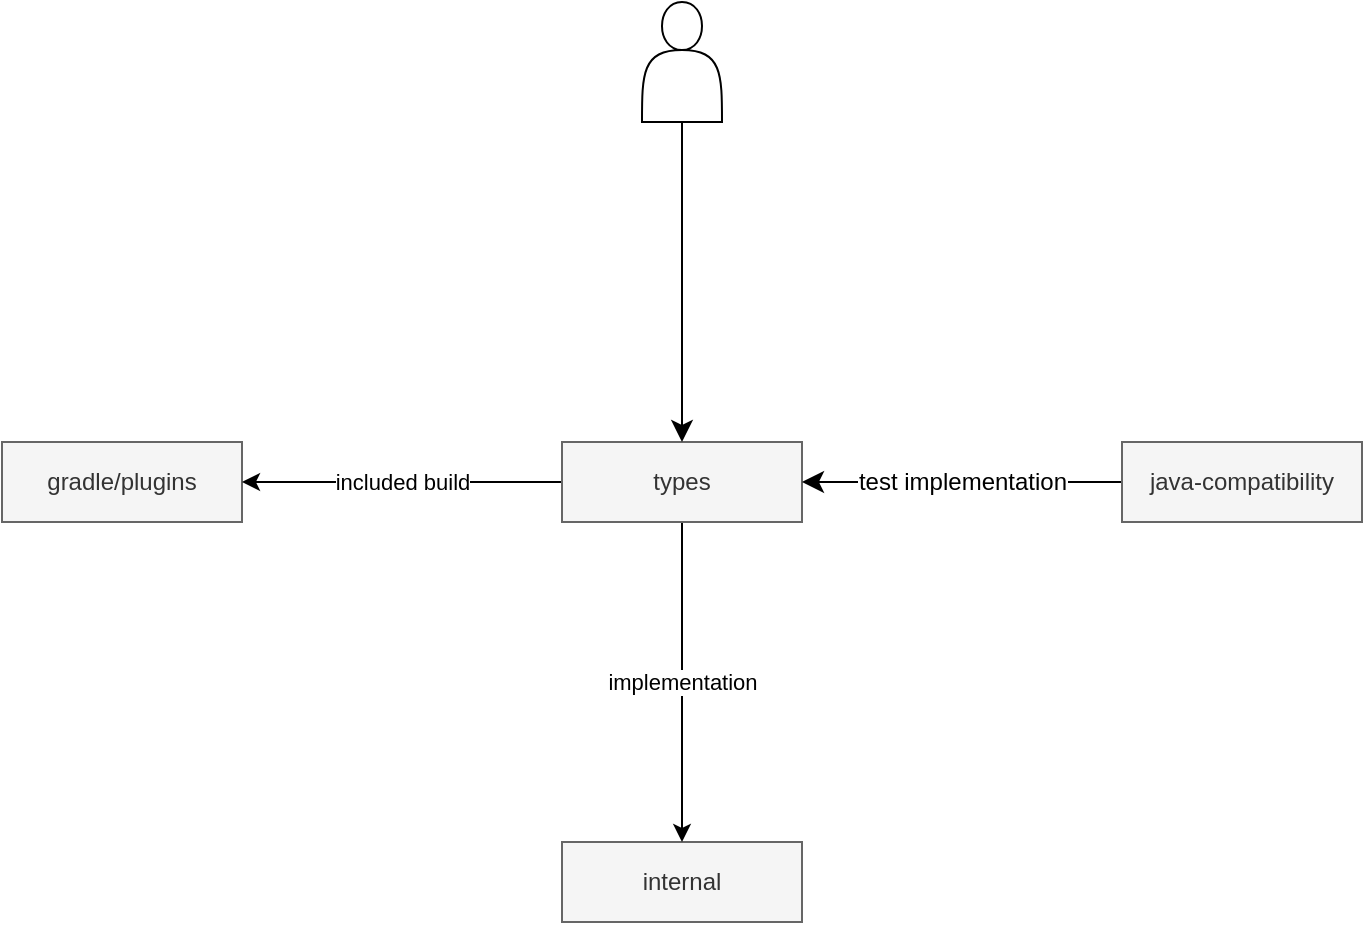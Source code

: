 <mxfile version="22.1.2" type="device" pages="4">
  <diagram name="Modules" id="JzJumpAzIFgfKIvPt0l8">
    <mxGraphModel dx="1026" dy="708" grid="1" gridSize="10" guides="1" tooltips="1" connect="1" arrows="1" fold="1" page="1" pageScale="1" pageWidth="1169" pageHeight="827" math="0" shadow="0">
      <root>
        <mxCell id="ITFUDiihViseG53BL7jd-0" />
        <mxCell id="ITFUDiihViseG53BL7jd-1" parent="ITFUDiihViseG53BL7jd-0" />
        <mxCell id="ct-8B4iuhP-Kxiv44obv-0" value="gradle/plugins" style="rounded=0;whiteSpace=wrap;html=1;fillColor=#f5f5f5;fontColor=#333333;strokeColor=#666666;" parent="ITFUDiihViseG53BL7jd-1" vertex="1">
          <mxGeometry x="160" y="320" width="120" height="40" as="geometry" />
        </mxCell>
        <mxCell id="pfsJa-0N5m8jaEWDWGbK-0" value="included build" style="rounded=0;orthogonalLoop=1;jettySize=auto;html=1;" parent="ITFUDiihViseG53BL7jd-1" source="dYRQPacdvhrbfouNJN4h-2" target="ct-8B4iuhP-Kxiv44obv-0" edge="1">
          <mxGeometry relative="1" as="geometry" />
        </mxCell>
        <mxCell id="pfsJa-0N5m8jaEWDWGbK-1" value="internal" style="rounded=0;whiteSpace=wrap;html=1;fillColor=#f5f5f5;fontColor=#333333;strokeColor=#666666;" parent="ITFUDiihViseG53BL7jd-1" vertex="1">
          <mxGeometry x="440" y="520" width="120" height="40" as="geometry" />
        </mxCell>
        <mxCell id="V6_7ll6TL55q-I8HMWWy-0" value="implementation" style="rounded=0;orthogonalLoop=1;jettySize=auto;html=1;" parent="ITFUDiihViseG53BL7jd-1" source="dYRQPacdvhrbfouNJN4h-2" target="pfsJa-0N5m8jaEWDWGbK-1" edge="1">
          <mxGeometry relative="1" as="geometry" />
        </mxCell>
        <mxCell id="dYRQPacdvhrbfouNJN4h-2" value="types" style="rounded=0;whiteSpace=wrap;html=1;fillColor=#f5f5f5;fontColor=#333333;strokeColor=#666666;" parent="ITFUDiihViseG53BL7jd-1" vertex="1">
          <mxGeometry x="440" y="320" width="120" height="40" as="geometry" />
        </mxCell>
        <mxCell id="gPDL6DXWVpyvgox3Lnd--2" style="edgeStyle=none;curved=1;rounded=0;orthogonalLoop=1;jettySize=auto;html=1;fontSize=12;startSize=8;endSize=8;" parent="ITFUDiihViseG53BL7jd-1" source="gPDL6DXWVpyvgox3Lnd--0" target="dYRQPacdvhrbfouNJN4h-2" edge="1">
          <mxGeometry relative="1" as="geometry" />
        </mxCell>
        <mxCell id="gPDL6DXWVpyvgox3Lnd--0" value="" style="shape=actor;whiteSpace=wrap;html=1;fontSize=16;" parent="ITFUDiihViseG53BL7jd-1" vertex="1">
          <mxGeometry x="480" y="100" width="40" height="60" as="geometry" />
        </mxCell>
        <mxCell id="gPDL6DXWVpyvgox3Lnd--5" value="test implementation" style="edgeStyle=none;curved=1;rounded=0;orthogonalLoop=1;jettySize=auto;html=1;fontSize=12;startSize=8;endSize=8;" parent="ITFUDiihViseG53BL7jd-1" source="gPDL6DXWVpyvgox3Lnd--4" target="dYRQPacdvhrbfouNJN4h-2" edge="1">
          <mxGeometry relative="1" as="geometry" />
        </mxCell>
        <mxCell id="gPDL6DXWVpyvgox3Lnd--4" value="java-compatibility" style="rounded=0;whiteSpace=wrap;html=1;fillColor=#f5f5f5;fontColor=#333333;strokeColor=#666666;" parent="ITFUDiihViseG53BL7jd-1" vertex="1">
          <mxGeometry x="720" y="320" width="120" height="40" as="geometry" />
        </mxCell>
      </root>
    </mxGraphModel>
  </diagram>
  <diagram id="l1-cbwcJoqnoQv_BHiVh" name="Packages">
    <mxGraphModel dx="1026" dy="708" grid="1" gridSize="10" guides="1" tooltips="1" connect="1" arrows="1" fold="1" page="1" pageScale="1" pageWidth="1169" pageHeight="827" math="0" shadow="0">
      <root>
        <mxCell id="0" />
        <mxCell id="1" parent="0" />
        <mxCell id="Sist_SNfOV8fq9nMTbyU-3" style="rounded=0;orthogonalLoop=1;jettySize=auto;html=1;startArrow=classic;startFill=1;" parent="1" source="Sist_SNfOV8fq9nMTbyU-1" target="Sist_SNfOV8fq9nMTbyU-2" edge="1">
          <mxGeometry relative="1" as="geometry" />
        </mxCell>
        <mxCell id="UCoBFRGfp6UsjNhdl207-3" style="rounded=0;orthogonalLoop=1;jettySize=auto;html=1;" parent="1" source="Sist_SNfOV8fq9nMTbyU-1" target="UCoBFRGfp6UsjNhdl207-1" edge="1">
          <mxGeometry relative="1" as="geometry" />
        </mxCell>
        <mxCell id="Sist_SNfOV8fq9nMTbyU-1" value="text" style="rounded=0;whiteSpace=wrap;html=1;fillColor=#f5f5f5;strokeColor=#666666;fontColor=#333333;" parent="1" vertex="1">
          <mxGeometry x="360" y="240" width="120" height="40" as="geometry" />
        </mxCell>
        <mxCell id="UCoBFRGfp6UsjNhdl207-4" style="rounded=0;orthogonalLoop=1;jettySize=auto;html=1;" parent="1" source="Sist_SNfOV8fq9nMTbyU-2" target="UCoBFRGfp6UsjNhdl207-1" edge="1">
          <mxGeometry relative="1" as="geometry" />
        </mxCell>
        <mxCell id="Sist_SNfOV8fq9nMTbyU-2" value="number" style="rounded=0;whiteSpace=wrap;html=1;fillColor=#f5f5f5;strokeColor=#666666;fontColor=#333333;" parent="1" vertex="1">
          <mxGeometry x="360" y="400" width="120" height="40" as="geometry" />
        </mxCell>
        <mxCell id="uDIp_uvNLG6hrF9vcne1-2" style="rounded=0;orthogonalLoop=1;jettySize=auto;html=1;" parent="1" source="Sist_SNfOV8fq9nMTbyU-4" target="Sist_SNfOV8fq9nMTbyU-2" edge="1">
          <mxGeometry relative="1" as="geometry" />
        </mxCell>
        <mxCell id="Sist_SNfOV8fq9nMTbyU-4" value="collection" style="rounded=0;whiteSpace=wrap;html=1;fillColor=#f5f5f5;strokeColor=#666666;fontColor=#333333;" parent="1" vertex="1">
          <mxGeometry x="240" y="560" width="120" height="40" as="geometry" />
        </mxCell>
        <mxCell id="UCoBFRGfp6UsjNhdl207-2" style="rounded=0;orthogonalLoop=1;jettySize=auto;html=1;" parent="1" source="S10jYZA5-9crLoaLvnh9-1" target="UCoBFRGfp6UsjNhdl207-1" edge="1">
          <mxGeometry relative="1" as="geometry" />
        </mxCell>
        <mxCell id="S10jYZA5-9crLoaLvnh9-1" value="web" style="rounded=0;whiteSpace=wrap;html=1;fillColor=#f5f5f5;strokeColor=#666666;fontColor=#333333;" parent="1" vertex="1">
          <mxGeometry x="120" y="80" width="120" height="40" as="geometry" />
        </mxCell>
        <mxCell id="S10jYZA5-9crLoaLvnh9-3" style="rounded=0;orthogonalLoop=1;jettySize=auto;html=1;" parent="1" source="S10jYZA5-9crLoaLvnh9-2" target="Sist_SNfOV8fq9nMTbyU-2" edge="1">
          <mxGeometry relative="1" as="geometry" />
        </mxCell>
        <mxCell id="S10jYZA5-9crLoaLvnh9-4" style="edgeStyle=none;rounded=0;orthogonalLoop=1;jettySize=auto;html=1;" parent="1" source="S10jYZA5-9crLoaLvnh9-2" target="Sist_SNfOV8fq9nMTbyU-1" edge="1">
          <mxGeometry relative="1" as="geometry" />
        </mxCell>
        <mxCell id="S10jYZA5-9crLoaLvnh9-5" style="edgeStyle=none;rounded=0;orthogonalLoop=1;jettySize=auto;html=1;" parent="1" source="S10jYZA5-9crLoaLvnh9-2" target="Sist_SNfOV8fq9nMTbyU-4" edge="1">
          <mxGeometry relative="1" as="geometry" />
        </mxCell>
        <mxCell id="UCoBFRGfp6UsjNhdl207-5" style="edgeStyle=orthogonalEdgeStyle;rounded=0;orthogonalLoop=1;jettySize=auto;html=1;" parent="1" source="S10jYZA5-9crLoaLvnh9-2" target="UCoBFRGfp6UsjNhdl207-1" edge="1">
          <mxGeometry relative="1" as="geometry" />
        </mxCell>
        <mxCell id="S10jYZA5-9crLoaLvnh9-2" value="result" style="rounded=0;whiteSpace=wrap;html=1;fillColor=#f5f5f5;strokeColor=#666666;fontColor=#333333;" parent="1" vertex="1">
          <mxGeometry x="120" y="400" width="120" height="40" as="geometry" />
        </mxCell>
        <mxCell id="UCoBFRGfp6UsjNhdl207-1" value="experimental" style="rounded=0;whiteSpace=wrap;html=1;fillColor=#f5f5f5;strokeColor=#666666;fontColor=#333333;" parent="1" vertex="1">
          <mxGeometry x="120" y="240" width="120" height="40" as="geometry" />
        </mxCell>
      </root>
    </mxGraphModel>
  </diagram>
  <diagram name="Types" id="e-w3b1j93T6ePz5dU9Fz">
    <mxGraphModel dx="1426" dy="1108" grid="1" gridSize="10" guides="1" tooltips="1" connect="1" arrows="1" fold="1" page="0" pageScale="1" pageWidth="1169" pageHeight="827" math="0" shadow="0">
      <root>
        <mxCell id="n-zf-RtgYJxClZDW4cF3-0" />
        <mxCell id="n-zf-RtgYJxClZDW4cF3-1" parent="n-zf-RtgYJxClZDW4cF3-0" />
        <mxCell id="5qDygHtCaPb_Zn6L_uWi-19" value="NotBlankString" style="rounded=0;whiteSpace=wrap;html=1;fillColor=#dae8fc;strokeColor=#6c8ebf;" parent="n-zf-RtgYJxClZDW4cF3-1" vertex="1">
          <mxGeometry x="-40" y="400" width="120" height="40" as="geometry" />
        </mxCell>
        <mxCell id="LmunrMnxZoN-5kSQbeMp-0" value="StrictlyNegativeInt" style="rounded=0;whiteSpace=wrap;html=1;fillColor=#dae8fc;strokeColor=#6c8ebf;" parent="n-zf-RtgYJxClZDW4cF3-1" vertex="1">
          <mxGeometry x="540" y="560" width="120" height="40" as="geometry" />
        </mxCell>
        <mxCell id="LmunrMnxZoN-5kSQbeMp-1" value="StrictlyPositiveInt" style="rounded=0;whiteSpace=wrap;html=1;fillColor=#dae8fc;strokeColor=#6c8ebf;" parent="n-zf-RtgYJxClZDW4cF3-1" vertex="1">
          <mxGeometry x="140" y="560" width="120" height="40" as="geometry" />
        </mxCell>
        <mxCell id="LmunrMnxZoN-5kSQbeMp-2" value="AnyInt" style="rounded=0;whiteSpace=wrap;html=1;fillColor=#d5e8d4;strokeColor=#82b366;" parent="n-zf-RtgYJxClZDW4cF3-1" vertex="1">
          <mxGeometry x="360" y="240" width="80" height="40" as="geometry" />
        </mxCell>
        <mxCell id="LmunrMnxZoN-5kSQbeMp-3" value="ZeroInt" style="rounded=0;whiteSpace=wrap;html=1;fillColor=#dae8fc;strokeColor=#6c8ebf;" parent="n-zf-RtgYJxClZDW4cF3-1" vertex="1">
          <mxGeometry x="360" y="560" width="80" height="40" as="geometry" />
        </mxCell>
        <mxCell id="LmunrMnxZoN-5kSQbeMp-4" value="" style="endArrow=block;endSize=16;endFill=0;html=1;rounded=0;dashed=1;" parent="n-zf-RtgYJxClZDW4cF3-1" source="LmunrMnxZoN-5kSQbeMp-1" target="LmunrMnxZoN-5kSQbeMp-6" edge="1">
          <mxGeometry width="160" relative="1" as="geometry">
            <mxPoint x="570" y="90" as="sourcePoint" />
            <mxPoint x="570" y="10" as="targetPoint" />
          </mxGeometry>
        </mxCell>
        <mxCell id="LmunrMnxZoN-5kSQbeMp-5" value="" style="endArrow=block;endSize=16;endFill=0;html=1;rounded=0;dashed=1;" parent="n-zf-RtgYJxClZDW4cF3-1" source="LmunrMnxZoN-5kSQbeMp-0" target="LmunrMnxZoN-5kSQbeMp-6" edge="1">
          <mxGeometry width="160" relative="1" as="geometry">
            <mxPoint x="720" y="90" as="sourcePoint" />
            <mxPoint x="600" y="10" as="targetPoint" />
          </mxGeometry>
        </mxCell>
        <mxCell id="LmunrMnxZoN-5kSQbeMp-6" value="NonZeroInt" style="rounded=0;whiteSpace=wrap;html=1;fillColor=#d5e8d4;strokeColor=#82b366;" parent="n-zf-RtgYJxClZDW4cF3-1" vertex="1">
          <mxGeometry x="360" y="400" width="80" height="40" as="geometry" />
        </mxCell>
        <mxCell id="LmunrMnxZoN-5kSQbeMp-7" value="" style="endArrow=block;endSize=16;endFill=0;html=1;rounded=0;" parent="n-zf-RtgYJxClZDW4cF3-1" source="LmunrMnxZoN-5kSQbeMp-6" target="LmunrMnxZoN-5kSQbeMp-2" edge="1">
          <mxGeometry width="160" relative="1" as="geometry">
            <mxPoint x="720" y="-30" as="sourcePoint" />
            <mxPoint x="600" y="-110" as="targetPoint" />
          </mxGeometry>
        </mxCell>
        <mxCell id="LmunrMnxZoN-5kSQbeMp-8" value="PositiveInt" style="rounded=0;whiteSpace=wrap;html=1;fillColor=#d5e8d4;strokeColor=#82b366;" parent="n-zf-RtgYJxClZDW4cF3-1" vertex="1">
          <mxGeometry x="160" y="400" width="80" height="40" as="geometry" />
        </mxCell>
        <mxCell id="LmunrMnxZoN-5kSQbeMp-9" value="" style="endArrow=block;endSize=16;endFill=0;html=1;rounded=0;dashed=1;" parent="n-zf-RtgYJxClZDW4cF3-1" source="LmunrMnxZoN-5kSQbeMp-1" target="LmunrMnxZoN-5kSQbeMp-8" edge="1">
          <mxGeometry width="160" relative="1" as="geometry">
            <mxPoint x="720" y="210" as="sourcePoint" />
            <mxPoint x="600" y="130" as="targetPoint" />
          </mxGeometry>
        </mxCell>
        <mxCell id="LmunrMnxZoN-5kSQbeMp-10" value="" style="endArrow=block;endSize=16;endFill=0;html=1;rounded=0;" parent="n-zf-RtgYJxClZDW4cF3-1" source="LmunrMnxZoN-5kSQbeMp-8" target="LmunrMnxZoN-5kSQbeMp-2" edge="1">
          <mxGeometry width="160" relative="1" as="geometry">
            <mxPoint x="570" y="-30" as="sourcePoint" />
            <mxPoint x="570" y="-110" as="targetPoint" />
          </mxGeometry>
        </mxCell>
        <mxCell id="LmunrMnxZoN-5kSQbeMp-11" value="NegativeInt" style="rounded=0;whiteSpace=wrap;html=1;fillColor=#d5e8d4;strokeColor=#82b366;" parent="n-zf-RtgYJxClZDW4cF3-1" vertex="1">
          <mxGeometry x="560" y="400" width="80" height="40" as="geometry" />
        </mxCell>
        <mxCell id="LmunrMnxZoN-5kSQbeMp-12" value="" style="endArrow=block;endSize=16;endFill=0;html=1;rounded=0;" parent="n-zf-RtgYJxClZDW4cF3-1" source="LmunrMnxZoN-5kSQbeMp-11" target="LmunrMnxZoN-5kSQbeMp-2" edge="1">
          <mxGeometry width="160" relative="1" as="geometry">
            <mxPoint x="570" y="-30" as="sourcePoint" />
            <mxPoint x="570" y="-110" as="targetPoint" />
          </mxGeometry>
        </mxCell>
        <mxCell id="LmunrMnxZoN-5kSQbeMp-13" value="" style="endArrow=block;endSize=16;endFill=0;html=1;rounded=0;dashed=1;" parent="n-zf-RtgYJxClZDW4cF3-1" source="LmunrMnxZoN-5kSQbeMp-0" target="LmunrMnxZoN-5kSQbeMp-11" edge="1">
          <mxGeometry width="160" relative="1" as="geometry">
            <mxPoint x="750" y="210" as="sourcePoint" />
            <mxPoint x="750" y="130" as="targetPoint" />
          </mxGeometry>
        </mxCell>
        <mxCell id="LmunrMnxZoN-5kSQbeMp-14" value="" style="endArrow=block;endSize=16;endFill=0;html=1;rounded=0;dashed=1;" parent="n-zf-RtgYJxClZDW4cF3-1" source="LmunrMnxZoN-5kSQbeMp-3" target="LmunrMnxZoN-5kSQbeMp-8" edge="1">
          <mxGeometry width="160" relative="1" as="geometry">
            <mxPoint x="750" y="210" as="sourcePoint" />
            <mxPoint x="750" y="130" as="targetPoint" />
          </mxGeometry>
        </mxCell>
        <mxCell id="LmunrMnxZoN-5kSQbeMp-15" value="" style="endArrow=block;endSize=16;endFill=0;html=1;rounded=0;dashed=1;" parent="n-zf-RtgYJxClZDW4cF3-1" source="LmunrMnxZoN-5kSQbeMp-3" target="LmunrMnxZoN-5kSQbeMp-11" edge="1">
          <mxGeometry width="160" relative="1" as="geometry">
            <mxPoint x="600" y="210" as="sourcePoint" />
            <mxPoint x="720" y="130" as="targetPoint" />
          </mxGeometry>
        </mxCell>
        <mxCell id="KGSNlJD_G81D6oTg5-Ko-0" value="NotEmptyList" style="rounded=0;whiteSpace=wrap;html=1;fillColor=#dae8fc;strokeColor=#6c8ebf;" parent="n-zf-RtgYJxClZDW4cF3-1" vertex="1">
          <mxGeometry x="340" y="880" width="120" height="40" as="geometry" />
        </mxCell>
        <mxCell id="KGSNlJD_G81D6oTg5-Ko-1" value="NotEmptySet" style="rounded=0;whiteSpace=wrap;html=1;fillColor=#dae8fc;strokeColor=#6c8ebf;" parent="n-zf-RtgYJxClZDW4cF3-1" vertex="1">
          <mxGeometry x="140" y="880" width="120" height="40" as="geometry" />
        </mxCell>
        <mxCell id="KGSNlJD_G81D6oTg5-Ko-2" value="NotEmptyMap" style="rounded=0;whiteSpace=wrap;html=1;fillColor=#dae8fc;strokeColor=#6c8ebf;" parent="n-zf-RtgYJxClZDW4cF3-1" vertex="1">
          <mxGeometry x="340" y="720" width="120" height="40" as="geometry" />
        </mxCell>
        <mxCell id="GQPVzYVEb98Q7neTcuJy-0" value="NotEmptyCollection" style="rounded=0;whiteSpace=wrap;html=1;fillColor=#d5e8d4;strokeColor=#82b366;" parent="n-zf-RtgYJxClZDW4cF3-1" vertex="1">
          <mxGeometry x="140" y="720" width="120" height="40" as="geometry" />
        </mxCell>
        <mxCell id="GQPVzYVEb98Q7neTcuJy-1" value="" style="endArrow=block;endSize=16;endFill=0;html=1;rounded=0;dashed=1;" parent="n-zf-RtgYJxClZDW4cF3-1" source="KGSNlJD_G81D6oTg5-Ko-0" target="GQPVzYVEb98Q7neTcuJy-0" edge="1">
          <mxGeometry width="160" relative="1" as="geometry">
            <mxPoint x="100" y="1650" as="sourcePoint" />
            <mxPoint x="100" y="1730" as="targetPoint" />
          </mxGeometry>
        </mxCell>
        <mxCell id="GQPVzYVEb98Q7neTcuJy-2" value="" style="endArrow=block;endSize=16;endFill=0;html=1;rounded=0;dashed=1;" parent="n-zf-RtgYJxClZDW4cF3-1" source="KGSNlJD_G81D6oTg5-Ko-1" target="GQPVzYVEb98Q7neTcuJy-0" edge="1">
          <mxGeometry width="160" relative="1" as="geometry">
            <mxPoint x="36.667" y="1770" as="sourcePoint" />
            <mxPoint x="103.333" y="1850" as="targetPoint" />
          </mxGeometry>
        </mxCell>
        <mxCell id="cQ7h3U1QdVzSLH1g0f4y-0" value="kotlin.Comparable&lt;br&gt;&amp;lt;in T&amp;gt;" style="rounded=0;whiteSpace=wrap;html=1;fillColor=#f5f5f5;strokeColor=#666666;fontColor=#333333;" parent="n-zf-RtgYJxClZDW4cF3-1" vertex="1">
          <mxGeometry x="340" y="80" width="120" height="40" as="geometry" />
        </mxCell>
        <mxCell id="cQ7h3U1QdVzSLH1g0f4y-1" value="T = NotBlankString" style="endArrow=block;endSize=16;endFill=0;html=1;rounded=0;dashed=1;" parent="n-zf-RtgYJxClZDW4cF3-1" source="5qDygHtCaPb_Zn6L_uWi-19" target="cQ7h3U1QdVzSLH1g0f4y-0" edge="1">
          <mxGeometry width="160" relative="1" as="geometry">
            <mxPoint x="170" y="90" as="sourcePoint" />
            <mxPoint x="250" y="90" as="targetPoint" />
          </mxGeometry>
        </mxCell>
        <mxCell id="cQ7h3U1QdVzSLH1g0f4y-2" value="T = AnyInt" style="endArrow=block;endSize=16;endFill=0;html=1;rounded=0;" parent="n-zf-RtgYJxClZDW4cF3-1" source="LmunrMnxZoN-5kSQbeMp-2" target="cQ7h3U1QdVzSLH1g0f4y-0" edge="1">
          <mxGeometry width="160" relative="1" as="geometry">
            <mxPoint x="290" y="10" as="sourcePoint" />
            <mxPoint x="370" y="-30" as="targetPoint" />
          </mxGeometry>
        </mxCell>
        <mxCell id="MjldotEm2D69VMjSsTHk-0" value="NotEmptyRange" style="rounded=0;whiteSpace=wrap;html=1;fillColor=#fff2cc;strokeColor=#d6b656;" parent="n-zf-RtgYJxClZDW4cF3-1" vertex="1">
          <mxGeometry x="440" y="-80" width="120" height="40" as="geometry" />
        </mxCell>
        <mxCell id="MjldotEm2D69VMjSsTHk-1" value="Bound" style="rounded=0;whiteSpace=wrap;html=1;fillColor=#fff2cc;strokeColor=#d6b656;" parent="n-zf-RtgYJxClZDW4cF3-1" vertex="1">
          <mxGeometry x="260" y="-80" width="80" height="40" as="geometry" />
        </mxCell>
        <mxCell id="MjldotEm2D69VMjSsTHk-2" value="InclusiveBound" style="rounded=0;whiteSpace=wrap;html=1;fillColor=#fff2cc;strokeColor=#d6b656;" parent="n-zf-RtgYJxClZDW4cF3-1" vertex="1">
          <mxGeometry x="440" y="-240" width="120" height="40" as="geometry" />
        </mxCell>
        <mxCell id="MjldotEm2D69VMjSsTHk-3" value="ExclusiveBound" style="rounded=0;whiteSpace=wrap;html=1;fillColor=#fff2cc;strokeColor=#d6b656;" parent="n-zf-RtgYJxClZDW4cF3-1" vertex="1">
          <mxGeometry x="240" y="-240" width="120" height="40" as="geometry" />
        </mxCell>
        <mxCell id="MjldotEm2D69VMjSsTHk-4" value="" style="endArrow=block;endSize=16;endFill=0;html=1;rounded=0;" parent="n-zf-RtgYJxClZDW4cF3-1" source="MjldotEm2D69VMjSsTHk-3" target="MjldotEm2D69VMjSsTHk-1" edge="1">
          <mxGeometry width="160" relative="1" as="geometry">
            <mxPoint x="590" y="-160" as="sourcePoint" />
            <mxPoint x="670" y="-120" as="targetPoint" />
          </mxGeometry>
        </mxCell>
        <mxCell id="MjldotEm2D69VMjSsTHk-5" value="" style="endArrow=block;endSize=16;endFill=0;html=1;rounded=0;" parent="n-zf-RtgYJxClZDW4cF3-1" source="MjldotEm2D69VMjSsTHk-2" target="MjldotEm2D69VMjSsTHk-1" edge="1">
          <mxGeometry width="160" relative="1" as="geometry">
            <mxPoint x="810" y="-78" as="sourcePoint" />
            <mxPoint x="710" y="-58" as="targetPoint" />
          </mxGeometry>
        </mxCell>
        <mxCell id="MjldotEm2D69VMjSsTHk-6" value="" style="endArrow=open;endSize=12;dashed=1;html=1;rounded=0;" parent="n-zf-RtgYJxClZDW4cF3-1" source="MjldotEm2D69VMjSsTHk-0" target="MjldotEm2D69VMjSsTHk-1" edge="1">
          <mxGeometry width="160" relative="1" as="geometry">
            <mxPoint x="430" y="230" as="sourcePoint" />
            <mxPoint x="590" y="230" as="targetPoint" />
          </mxGeometry>
        </mxCell>
        <mxCell id="MjldotEm2D69VMjSsTHk-7" value="" style="endArrow=open;endSize=12;dashed=1;html=1;rounded=0;" parent="n-zf-RtgYJxClZDW4cF3-1" source="MjldotEm2D69VMjSsTHk-1" target="cQ7h3U1QdVzSLH1g0f4y-0" edge="1">
          <mxGeometry width="160" relative="1" as="geometry">
            <mxPoint x="670" y="90" as="sourcePoint" />
            <mxPoint x="670" y="-30" as="targetPoint" />
          </mxGeometry>
        </mxCell>
        <mxCell id="MjldotEm2D69VMjSsTHk-8" value="" style="endArrow=open;endSize=12;dashed=1;html=1;rounded=0;" parent="n-zf-RtgYJxClZDW4cF3-1" source="MjldotEm2D69VMjSsTHk-0" target="cQ7h3U1QdVzSLH1g0f4y-0" edge="1">
          <mxGeometry width="160" relative="1" as="geometry">
            <mxPoint x="638" y="-30" as="sourcePoint" />
            <mxPoint x="443" y="90" as="targetPoint" />
          </mxGeometry>
        </mxCell>
        <mxCell id="Ql_QZ4oFMIsPUIKFdA9x-7" value="" style="endArrow=open;endSize=12;dashed=1;html=1;rounded=0;" parent="n-zf-RtgYJxClZDW4cF3-1" source="GQPVzYVEb98Q7neTcuJy-0" target="LmunrMnxZoN-5kSQbeMp-1" edge="1">
          <mxGeometry width="160" relative="1" as="geometry">
            <mxPoint x="100" y="700" as="sourcePoint" />
            <mxPoint x="210" y="680" as="targetPoint" />
          </mxGeometry>
        </mxCell>
        <mxCell id="Ql_QZ4oFMIsPUIKFdA9x-8" value="" style="endArrow=open;endSize=12;dashed=1;html=1;rounded=0;" parent="n-zf-RtgYJxClZDW4cF3-1" source="KGSNlJD_G81D6oTg5-Ko-2" target="KGSNlJD_G81D6oTg5-Ko-1" edge="1">
          <mxGeometry width="160" relative="1" as="geometry">
            <mxPoint x="530" y="820" as="sourcePoint" />
            <mxPoint x="690" y="820" as="targetPoint" />
          </mxGeometry>
        </mxCell>
        <mxCell id="Ql_QZ4oFMIsPUIKFdA9x-9" value="" style="endArrow=open;endSize=12;dashed=1;html=1;rounded=0;" parent="n-zf-RtgYJxClZDW4cF3-1" source="KGSNlJD_G81D6oTg5-Ko-2" target="KGSNlJD_G81D6oTg5-Ko-0" edge="1">
          <mxGeometry width="160" relative="1" as="geometry">
            <mxPoint x="195" y="1050" as="sourcePoint" />
            <mxPoint x="105" y="930" as="targetPoint" />
          </mxGeometry>
        </mxCell>
        <mxCell id="Ql_QZ4oFMIsPUIKFdA9x-11" value="" style="endArrow=open;endSize=12;dashed=1;html=1;rounded=0;" parent="n-zf-RtgYJxClZDW4cF3-1" source="KGSNlJD_G81D6oTg5-Ko-2" target="LmunrMnxZoN-5kSQbeMp-1" edge="1">
          <mxGeometry width="160" relative="1" as="geometry">
            <mxPoint x="210" y="730" as="sourcePoint" />
            <mxPoint x="210" y="610" as="targetPoint" />
          </mxGeometry>
        </mxCell>
        <mxCell id="Ql_QZ4oFMIsPUIKFdA9x-12" value="StrictlyPositiveDouble" style="rounded=0;whiteSpace=wrap;html=1;fillColor=#fff2cc;strokeColor=#d6b656;" parent="n-zf-RtgYJxClZDW4cF3-1" vertex="1">
          <mxGeometry x="640" y="120" width="160" height="40" as="geometry" />
        </mxCell>
        <mxCell id="Ql_QZ4oFMIsPUIKFdA9x-17" value="" style="endArrow=block;endSize=16;endFill=0;html=1;rounded=0;" parent="n-zf-RtgYJxClZDW4cF3-1" source="Ql_QZ4oFMIsPUIKFdA9x-12" target="cQ7h3U1QdVzSLH1g0f4y-0" edge="1">
          <mxGeometry width="160" relative="1" as="geometry">
            <mxPoint x="-110" y="570" as="sourcePoint" />
            <mxPoint x="-110" y="450" as="targetPoint" />
          </mxGeometry>
        </mxCell>
        <mxCell id="kcxEeAiQgSLV1PlDlmWa-0" value="" style="endArrow=open;endSize=12;dashed=1;html=1;rounded=0;" parent="n-zf-RtgYJxClZDW4cF3-1" source="5qDygHtCaPb_Zn6L_uWi-19" target="LmunrMnxZoN-5kSQbeMp-1" edge="1">
          <mxGeometry width="160" relative="1" as="geometry">
            <mxPoint x="110" y="550" as="sourcePoint" />
            <mxPoint x="110" y="430" as="targetPoint" />
          </mxGeometry>
        </mxCell>
        <mxCell id="1lQ60L8AL4tM8giwlX8u-0" value="" style="group" parent="n-zf-RtgYJxClZDW4cF3-1" connectable="0" vertex="1">
          <mxGeometry x="-360" y="40" width="200" height="440" as="geometry" />
        </mxCell>
        <mxCell id="h1hSW9NAhBlYpWFi9vjb-3" value="Caption" style="rounded=0;whiteSpace=wrap;html=1;verticalAlign=top;align=center;fillColor=none;" parent="1lQ60L8AL4tM8giwlX8u-0" vertex="1">
          <mxGeometry width="200" height="440" as="geometry" />
        </mxCell>
        <mxCell id="h1hSW9NAhBlYpWFi9vjb-4" value="Stable classes" style="rounded=0;whiteSpace=wrap;html=1;fillColor=#dae8fc;strokeColor=#6c8ebf;" parent="1lQ60L8AL4tM8giwlX8u-0" vertex="1">
          <mxGeometry x="40" y="40" width="120" height="40" as="geometry" />
        </mxCell>
        <mxCell id="h1hSW9NAhBlYpWFi9vjb-5" value="Stable interfaces" style="rounded=0;whiteSpace=wrap;html=1;fillColor=#d5e8d4;strokeColor=#82b366;" parent="1lQ60L8AL4tM8giwlX8u-0" vertex="1">
          <mxGeometry x="40" y="120" width="120" height="40" as="geometry" />
        </mxCell>
        <mxCell id="h1hSW9NAhBlYpWFi9vjb-6" value="Experimental type" style="rounded=0;whiteSpace=wrap;html=1;fillColor=#fff2cc;strokeColor=#d6b656;" parent="1lQ60L8AL4tM8giwlX8u-0" vertex="1">
          <mxGeometry x="40" y="200" width="120" height="40" as="geometry" />
        </mxCell>
        <mxCell id="h1hSW9NAhBlYpWFi9vjb-7" value="Deprecated type" style="rounded=0;whiteSpace=wrap;html=1;fillColor=#f8cecc;strokeColor=#b85450;" parent="1lQ60L8AL4tM8giwlX8u-0" vertex="1">
          <mxGeometry x="40" y="280" width="120" height="40" as="geometry" />
        </mxCell>
        <mxCell id="h1hSW9NAhBlYpWFi9vjb-8" value="External type" style="rounded=0;whiteSpace=wrap;html=1;fillColor=#f5f5f5;strokeColor=#666666;fontColor=#333333;" parent="1lQ60L8AL4tM8giwlX8u-0" vertex="1">
          <mxGeometry x="40" y="360" width="120" height="40" as="geometry" />
        </mxCell>
        <mxCell id="OSsei0emG3uxtJ02xCqZ-0" value="EmailAddress" style="rounded=0;whiteSpace=wrap;html=1;fillColor=#fff2cc;strokeColor=#d6b656;" parent="n-zf-RtgYJxClZDW4cF3-1" vertex="1">
          <mxGeometry x="-40" y="80" width="120" height="40" as="geometry" />
        </mxCell>
        <mxCell id="OSsei0emG3uxtJ02xCqZ-1" value="StrictlyNegativeDouble" style="rounded=0;whiteSpace=wrap;html=1;fillColor=#fff2cc;strokeColor=#d6b656;" parent="n-zf-RtgYJxClZDW4cF3-1" vertex="1">
          <mxGeometry x="640" y="40" width="160" height="40" as="geometry" />
        </mxCell>
        <mxCell id="OSsei0emG3uxtJ02xCqZ-2" value="" style="endArrow=block;endSize=16;endFill=0;html=1;rounded=0;" parent="n-zf-RtgYJxClZDW4cF3-1" source="OSsei0emG3uxtJ02xCqZ-1" target="cQ7h3U1QdVzSLH1g0f4y-0" edge="1">
          <mxGeometry width="160" relative="1" as="geometry">
            <mxPoint x="638" y="250" as="sourcePoint" />
            <mxPoint x="443" y="130" as="targetPoint" />
          </mxGeometry>
        </mxCell>
      </root>
    </mxGraphModel>
  </diagram>
  <diagram id="kf0cGJGMJppU8VkJIkRL" name="Idea : File">
    <mxGraphModel dx="1026" dy="1108" grid="1" gridSize="10" guides="1" tooltips="1" connect="1" arrows="1" fold="1" page="0" pageScale="1" pageWidth="1169" pageHeight="827" math="0" shadow="0">
      <root>
        <mxCell id="0" />
        <mxCell id="1" parent="0" />
        <mxCell id="a9Xr_560nWG6MdnzsXiM-1" value="NotBlankString" style="rounded=0;whiteSpace=wrap;html=1;fillColor=#dae8fc;strokeColor=#6c8ebf;" parent="1" vertex="1">
          <mxGeometry x="800" y="240" width="120" height="40" as="geometry" />
        </mxCell>
        <mxCell id="a9Xr_560nWG6MdnzsXiM-2" value="FileName" style="rounded=0;whiteSpace=wrap;html=1;" parent="1" vertex="1">
          <mxGeometry x="560" y="400" width="120" height="40" as="geometry" />
        </mxCell>
        <mxCell id="a9Xr_560nWG6MdnzsXiM-3" value="value: 1..1" style="endArrow=open;endSize=12;dashed=1;html=1;rounded=0;" parent="1" source="a9Xr_560nWG6MdnzsXiM-2" target="a9Xr_560nWG6MdnzsXiM-1" edge="1">
          <mxGeometry x="0.008" width="160" relative="1" as="geometry">
            <mxPoint x="560" y="370" as="sourcePoint" />
            <mxPoint x="720" y="370" as="targetPoint" />
            <mxPoint as="offset" />
          </mxGeometry>
        </mxCell>
        <mxCell id="sCetcSYR2s8SzarsC_Lb-2" value="FileExtension" style="rounded=0;whiteSpace=wrap;html=1;" parent="1" vertex="1">
          <mxGeometry x="560" y="240" width="120" height="40" as="geometry" />
        </mxCell>
        <mxCell id="sCetcSYR2s8SzarsC_Lb-3" value="extension: 1..1" style="endArrow=open;endSize=12;dashed=1;html=1;rounded=0;" parent="1" source="sCetcSYR2s8SzarsC_Lb-5" target="sCetcSYR2s8SzarsC_Lb-2" edge="1">
          <mxGeometry width="160" relative="1" as="geometry">
            <mxPoint x="630" y="250" as="sourcePoint" />
            <mxPoint x="630" y="170" as="targetPoint" />
          </mxGeometry>
        </mxCell>
        <mxCell id="sCetcSYR2s8SzarsC_Lb-4" value="value: 1..1" style="endArrow=open;endSize=12;dashed=1;html=1;rounded=0;" parent="1" source="sCetcSYR2s8SzarsC_Lb-2" target="a9Xr_560nWG6MdnzsXiM-1" edge="1">
          <mxGeometry width="160" relative="1" as="geometry">
            <mxPoint x="650" y="250" as="sourcePoint" />
            <mxPoint x="730" y="170" as="targetPoint" />
            <mxPoint as="offset" />
          </mxGeometry>
        </mxCell>
        <mxCell id="sCetcSYR2s8SzarsC_Lb-5" value="File" style="rounded=0;whiteSpace=wrap;html=1;" parent="1" vertex="1">
          <mxGeometry x="320" y="240" width="120" height="40" as="geometry" />
        </mxCell>
        <mxCell id="sCetcSYR2s8SzarsC_Lb-7" value="name: 1..1" style="endArrow=open;endSize=12;dashed=1;html=1;rounded=0;" parent="1" source="sCetcSYR2s8SzarsC_Lb-5" target="a9Xr_560nWG6MdnzsXiM-2" edge="1">
          <mxGeometry width="160" relative="1" as="geometry">
            <mxPoint x="650" y="250" as="sourcePoint" />
            <mxPoint x="730" y="170" as="targetPoint" />
            <mxPoint as="offset" />
          </mxGeometry>
        </mxCell>
        <mxCell id="sCetcSYR2s8SzarsC_Lb-8" value="FileSize" style="rounded=0;whiteSpace=wrap;html=1;" parent="1" vertex="1">
          <mxGeometry x="320" y="400" width="120" height="40" as="geometry" />
        </mxCell>
        <mxCell id="sCetcSYR2s8SzarsC_Lb-9" value="size: 1..1" style="endArrow=open;endSize=12;dashed=1;html=1;rounded=0;" parent="1" source="sCetcSYR2s8SzarsC_Lb-5" target="sCetcSYR2s8SzarsC_Lb-8" edge="1">
          <mxGeometry width="160" relative="1" as="geometry">
            <mxPoint x="420" y="290" as="sourcePoint" />
            <mxPoint x="600" y="410" as="targetPoint" />
          </mxGeometry>
        </mxCell>
        <mxCell id="sCetcSYR2s8SzarsC_Lb-10" value="StrictlyPositiveInt" style="rounded=0;whiteSpace=wrap;html=1;fillColor=#dae8fc;strokeColor=#6c8ebf;" parent="1" vertex="1">
          <mxGeometry x="320" y="560" width="120" height="40" as="geometry" />
        </mxCell>
        <mxCell id="sCetcSYR2s8SzarsC_Lb-11" value="FileSizeUnit" style="rounded=0;whiteSpace=wrap;html=1;" parent="1" vertex="1">
          <mxGeometry x="800" y="560" width="120" height="40" as="geometry" />
        </mxCell>
        <mxCell id="sCetcSYR2s8SzarsC_Lb-12" value="value: 1..1" style="endArrow=open;endSize=12;dashed=1;html=1;rounded=0;" parent="1" source="sCetcSYR2s8SzarsC_Lb-8" target="sCetcSYR2s8SzarsC_Lb-10" edge="1">
          <mxGeometry width="160" relative="1" as="geometry">
            <mxPoint x="490" y="370" as="sourcePoint" />
            <mxPoint x="490" y="490" as="targetPoint" />
          </mxGeometry>
        </mxCell>
        <mxCell id="sCetcSYR2s8SzarsC_Lb-13" value="unit: 1..1" style="endArrow=open;endSize=12;dashed=1;html=1;rounded=0;" parent="1" source="sCetcSYR2s8SzarsC_Lb-8" target="sCetcSYR2s8SzarsC_Lb-11" edge="1">
          <mxGeometry width="160" relative="1" as="geometry">
            <mxPoint x="390" y="450" as="sourcePoint" />
            <mxPoint x="390" y="570" as="targetPoint" />
          </mxGeometry>
        </mxCell>
        <mxCell id="sCetcSYR2s8SzarsC_Lb-14" value="symbol: 1..1" style="endArrow=open;endSize=12;dashed=1;html=1;rounded=0;" parent="1" source="sCetcSYR2s8SzarsC_Lb-11" target="a9Xr_560nWG6MdnzsXiM-1" edge="1">
          <mxGeometry width="160" relative="1" as="geometry">
            <mxPoint x="690" y="430" as="sourcePoint" />
            <mxPoint x="810" y="430" as="targetPoint" />
            <mxPoint as="offset" />
          </mxGeometry>
        </mxCell>
        <mxCell id="sCetcSYR2s8SzarsC_Lb-15" value="Octet" style="rounded=0;whiteSpace=wrap;html=1;" parent="1" vertex="1">
          <mxGeometry x="1040" y="720" width="120" height="40" as="geometry" />
        </mxCell>
        <mxCell id="sCetcSYR2s8SzarsC_Lb-16" value="KiloOctet" style="rounded=0;whiteSpace=wrap;html=1;" parent="1" vertex="1">
          <mxGeometry x="1040" y="640" width="120" height="40" as="geometry" />
        </mxCell>
        <mxCell id="sCetcSYR2s8SzarsC_Lb-17" value="MegaOctet" style="rounded=0;whiteSpace=wrap;html=1;" parent="1" vertex="1">
          <mxGeometry x="1040" y="560" width="120" height="40" as="geometry" />
        </mxCell>
        <mxCell id="sCetcSYR2s8SzarsC_Lb-18" value="GigaOctet" style="rounded=0;whiteSpace=wrap;html=1;" parent="1" vertex="1">
          <mxGeometry x="1040" y="480" width="120" height="40" as="geometry" />
        </mxCell>
        <mxCell id="sCetcSYR2s8SzarsC_Lb-19" value="TerraOctet" style="rounded=0;whiteSpace=wrap;html=1;" parent="1" vertex="1">
          <mxGeometry x="1040" y="400" width="120" height="40" as="geometry" />
        </mxCell>
        <mxCell id="sCetcSYR2s8SzarsC_Lb-20" value="" style="endArrow=open;startArrow=circlePlus;endFill=0;startFill=0;endSize=8;html=1;rounded=0;" parent="1" source="sCetcSYR2s8SzarsC_Lb-11" target="sCetcSYR2s8SzarsC_Lb-15" edge="1">
          <mxGeometry width="160" relative="1" as="geometry">
            <mxPoint x="490" y="630" as="sourcePoint" />
            <mxPoint x="650" y="630" as="targetPoint" />
          </mxGeometry>
        </mxCell>
        <mxCell id="sCetcSYR2s8SzarsC_Lb-21" value="" style="endArrow=open;startArrow=circlePlus;endFill=0;startFill=0;endSize=8;html=1;rounded=0;" parent="1" source="sCetcSYR2s8SzarsC_Lb-11" target="sCetcSYR2s8SzarsC_Lb-16" edge="1">
          <mxGeometry width="160" relative="1" as="geometry">
            <mxPoint x="590" y="610" as="sourcePoint" />
            <mxPoint x="430" y="690" as="targetPoint" />
          </mxGeometry>
        </mxCell>
        <mxCell id="sCetcSYR2s8SzarsC_Lb-22" value="" style="endArrow=open;startArrow=circlePlus;endFill=0;startFill=0;endSize=8;html=1;rounded=0;" parent="1" source="sCetcSYR2s8SzarsC_Lb-11" target="sCetcSYR2s8SzarsC_Lb-17" edge="1">
          <mxGeometry width="160" relative="1" as="geometry">
            <mxPoint x="610" y="610" as="sourcePoint" />
            <mxPoint x="530" y="690" as="targetPoint" />
          </mxGeometry>
        </mxCell>
        <mxCell id="sCetcSYR2s8SzarsC_Lb-23" value="" style="endArrow=open;startArrow=circlePlus;endFill=0;startFill=0;endSize=8;html=1;rounded=0;" parent="1" source="sCetcSYR2s8SzarsC_Lb-11" target="sCetcSYR2s8SzarsC_Lb-18" edge="1">
          <mxGeometry width="160" relative="1" as="geometry">
            <mxPoint x="630" y="610" as="sourcePoint" />
            <mxPoint x="630" y="690" as="targetPoint" />
          </mxGeometry>
        </mxCell>
        <mxCell id="sCetcSYR2s8SzarsC_Lb-24" value="" style="endArrow=open;startArrow=circlePlus;endFill=0;startFill=0;endSize=8;html=1;rounded=0;" parent="1" source="sCetcSYR2s8SzarsC_Lb-11" target="sCetcSYR2s8SzarsC_Lb-19" edge="1">
          <mxGeometry width="160" relative="1" as="geometry">
            <mxPoint x="650" y="610" as="sourcePoint" />
            <mxPoint x="730" y="690" as="targetPoint" />
          </mxGeometry>
        </mxCell>
        <mxCell id="sCetcSYR2s8SzarsC_Lb-25" value="MediaType" style="rounded=0;whiteSpace=wrap;html=1;" parent="1" vertex="1">
          <mxGeometry x="560" y="80" width="120" height="40" as="geometry" />
        </mxCell>
        <mxCell id="sCetcSYR2s8SzarsC_Lb-26" value="type: 1..1" style="endArrow=open;endSize=12;dashed=1;html=1;rounded=0;" parent="1" source="sCetcSYR2s8SzarsC_Lb-5" target="sCetcSYR2s8SzarsC_Lb-25" edge="1">
          <mxGeometry width="160" relative="1" as="geometry">
            <mxPoint x="450" y="270" as="sourcePoint" />
            <mxPoint x="570" y="270" as="targetPoint" />
            <mxPoint as="offset" />
          </mxGeometry>
        </mxCell>
        <mxCell id="sCetcSYR2s8SzarsC_Lb-27" value="subtype: 1..1" style="endArrow=open;endSize=12;dashed=1;html=1;rounded=0;" parent="1" source="sCetcSYR2s8SzarsC_Lb-25" target="a9Xr_560nWG6MdnzsXiM-1" edge="1">
          <mxGeometry x="0.008" width="160" relative="1" as="geometry">
            <mxPoint x="660" y="290" as="sourcePoint" />
            <mxPoint x="840" y="410" as="targetPoint" />
            <mxPoint as="offset" />
          </mxGeometry>
        </mxCell>
        <mxCell id="sCetcSYR2s8SzarsC_Lb-28" value="MediaRegistry" style="rounded=0;whiteSpace=wrap;html=1;" parent="1" vertex="1">
          <mxGeometry x="800" y="80" width="120" height="40" as="geometry" />
        </mxCell>
        <mxCell id="sCetcSYR2s8SzarsC_Lb-29" value="registry: 1..1" style="endArrow=open;endSize=12;dashed=1;html=1;rounded=0;" parent="1" source="sCetcSYR2s8SzarsC_Lb-25" target="sCetcSYR2s8SzarsC_Lb-28" edge="1">
          <mxGeometry x="0.008" width="160" relative="1" as="geometry">
            <mxPoint x="645" y="130" as="sourcePoint" />
            <mxPoint x="855" y="410" as="targetPoint" />
            <mxPoint as="offset" />
          </mxGeometry>
        </mxCell>
        <mxCell id="sCetcSYR2s8SzarsC_Lb-30" value="Text" style="rounded=0;whiteSpace=wrap;html=1;" parent="1" vertex="1">
          <mxGeometry x="1040" y="-80" width="120" height="40" as="geometry" />
        </mxCell>
        <mxCell id="sCetcSYR2s8SzarsC_Lb-31" value="" style="endArrow=open;startArrow=circlePlus;endFill=0;startFill=0;endSize=8;html=1;rounded=0;" parent="1" source="sCetcSYR2s8SzarsC_Lb-28" target="sCetcSYR2s8SzarsC_Lb-30" edge="1">
          <mxGeometry width="160" relative="1" as="geometry">
            <mxPoint x="690" y="590" as="sourcePoint" />
            <mxPoint x="810" y="590" as="targetPoint" />
          </mxGeometry>
        </mxCell>
        <mxCell id="sCetcSYR2s8SzarsC_Lb-32" value="Image" style="rounded=0;whiteSpace=wrap;html=1;" parent="1" vertex="1">
          <mxGeometry x="1040" width="120" height="40" as="geometry" />
        </mxCell>
        <mxCell id="sCetcSYR2s8SzarsC_Lb-33" value="Audio" style="rounded=0;whiteSpace=wrap;html=1;" parent="1" vertex="1">
          <mxGeometry x="1040" y="80" width="120" height="40" as="geometry" />
        </mxCell>
        <mxCell id="sCetcSYR2s8SzarsC_Lb-34" value="Video" style="rounded=0;whiteSpace=wrap;html=1;" parent="1" vertex="1">
          <mxGeometry x="1040" y="160" width="120" height="40" as="geometry" />
        </mxCell>
        <mxCell id="sCetcSYR2s8SzarsC_Lb-35" value="Application" style="rounded=0;whiteSpace=wrap;html=1;" parent="1" vertex="1">
          <mxGeometry x="1040" y="240" width="120" height="40" as="geometry" />
        </mxCell>
        <mxCell id="sCetcSYR2s8SzarsC_Lb-36" value="" style="endArrow=open;startArrow=circlePlus;endFill=0;startFill=0;endSize=8;html=1;rounded=0;" parent="1" source="sCetcSYR2s8SzarsC_Lb-28" target="sCetcSYR2s8SzarsC_Lb-32" edge="1">
          <mxGeometry width="160" relative="1" as="geometry">
            <mxPoint x="1150" y="130" as="sourcePoint" />
            <mxPoint x="910" y="250" as="targetPoint" />
          </mxGeometry>
        </mxCell>
        <mxCell id="sCetcSYR2s8SzarsC_Lb-37" value="" style="endArrow=open;startArrow=circlePlus;endFill=0;startFill=0;endSize=8;html=1;rounded=0;" parent="1" source="sCetcSYR2s8SzarsC_Lb-28" target="sCetcSYR2s8SzarsC_Lb-33" edge="1">
          <mxGeometry width="160" relative="1" as="geometry">
            <mxPoint x="1170" y="130" as="sourcePoint" />
            <mxPoint x="1050" y="250" as="targetPoint" />
          </mxGeometry>
        </mxCell>
        <mxCell id="sCetcSYR2s8SzarsC_Lb-38" value="" style="endArrow=open;startArrow=circlePlus;endFill=0;startFill=0;endSize=8;html=1;rounded=0;" parent="1" source="sCetcSYR2s8SzarsC_Lb-28" target="sCetcSYR2s8SzarsC_Lb-34" edge="1">
          <mxGeometry width="160" relative="1" as="geometry">
            <mxPoint x="1190" y="130" as="sourcePoint" />
            <mxPoint x="1190" y="250" as="targetPoint" />
          </mxGeometry>
        </mxCell>
        <mxCell id="sCetcSYR2s8SzarsC_Lb-39" value="" style="endArrow=open;startArrow=circlePlus;endFill=0;startFill=0;endSize=8;html=1;rounded=0;" parent="1" source="sCetcSYR2s8SzarsC_Lb-28" target="sCetcSYR2s8SzarsC_Lb-35" edge="1">
          <mxGeometry width="160" relative="1" as="geometry">
            <mxPoint x="1210" y="130" as="sourcePoint" />
            <mxPoint x="1330" y="250" as="targetPoint" />
          </mxGeometry>
        </mxCell>
        <mxCell id="sCetcSYR2s8SzarsC_Lb-45" value="name: 1..1" style="endArrow=open;endSize=12;dashed=1;html=1;rounded=0;" parent="1" source="sCetcSYR2s8SzarsC_Lb-28" target="a9Xr_560nWG6MdnzsXiM-1" edge="1">
          <mxGeometry x="0.008" width="160" relative="1" as="geometry">
            <mxPoint x="660" y="290" as="sourcePoint" />
            <mxPoint x="840" y="410" as="targetPoint" />
            <mxPoint as="offset" />
          </mxGeometry>
        </mxCell>
        <mxCell id="sCetcSYR2s8SzarsC_Lb-46" value="extensions: 1..n" style="endArrow=open;endSize=12;dashed=1;html=1;rounded=0;" parent="1" source="sCetcSYR2s8SzarsC_Lb-25" target="sCetcSYR2s8SzarsC_Lb-2" edge="1">
          <mxGeometry x="0.008" width="160" relative="1" as="geometry">
            <mxPoint x="660" y="290" as="sourcePoint" />
            <mxPoint x="840" y="410" as="targetPoint" />
            <mxPoint as="offset" />
          </mxGeometry>
        </mxCell>
        <mxCell id="odpgiF762-WxLMPGXqdM-1" value="" style="group" parent="1" vertex="1" connectable="0">
          <mxGeometry y="40" width="200" height="520" as="geometry" />
        </mxCell>
        <mxCell id="CEByMZrRKwkV6yG6Ug73-1" value="Caption" style="rounded=0;whiteSpace=wrap;html=1;verticalAlign=top;align=center;fillColor=none;" parent="odpgiF762-WxLMPGXqdM-1" vertex="1">
          <mxGeometry width="200" height="520" as="geometry" />
        </mxCell>
        <mxCell id="CEByMZrRKwkV6yG6Ug73-2" value="Stable classes" style="rounded=0;whiteSpace=wrap;html=1;fillColor=#dae8fc;strokeColor=#6c8ebf;" parent="odpgiF762-WxLMPGXqdM-1" vertex="1">
          <mxGeometry x="40" y="40" width="120" height="40" as="geometry" />
        </mxCell>
        <mxCell id="CEByMZrRKwkV6yG6Ug73-3" value="Stable interfaces" style="rounded=0;whiteSpace=wrap;html=1;fillColor=#d5e8d4;strokeColor=#82b366;" parent="odpgiF762-WxLMPGXqdM-1" vertex="1">
          <mxGeometry x="40" y="120" width="120" height="40" as="geometry" />
        </mxCell>
        <mxCell id="CEByMZrRKwkV6yG6Ug73-4" value="Experimental type" style="rounded=0;whiteSpace=wrap;html=1;fillColor=#fff2cc;strokeColor=#d6b656;" parent="odpgiF762-WxLMPGXqdM-1" vertex="1">
          <mxGeometry x="40" y="200" width="120" height="40" as="geometry" />
        </mxCell>
        <mxCell id="CEByMZrRKwkV6yG6Ug73-5" value="Deprecated type" style="rounded=0;whiteSpace=wrap;html=1;fillColor=#f8cecc;strokeColor=#b85450;" parent="odpgiF762-WxLMPGXqdM-1" vertex="1">
          <mxGeometry x="40" y="280" width="120" height="40" as="geometry" />
        </mxCell>
        <mxCell id="CEByMZrRKwkV6yG6Ug73-6" value="External type" style="rounded=0;whiteSpace=wrap;html=1;fillColor=#f5f5f5;strokeColor=#666666;fontColor=#333333;" parent="odpgiF762-WxLMPGXqdM-1" vertex="1">
          <mxGeometry x="40" y="360" width="120" height="40" as="geometry" />
        </mxCell>
        <mxCell id="sCetcSYR2s8SzarsC_Lb-1" value="Type ideas" style="rounded=0;whiteSpace=wrap;html=1;" parent="odpgiF762-WxLMPGXqdM-1" vertex="1">
          <mxGeometry x="40" y="440" width="120" height="40" as="geometry" />
        </mxCell>
      </root>
    </mxGraphModel>
  </diagram>
</mxfile>

